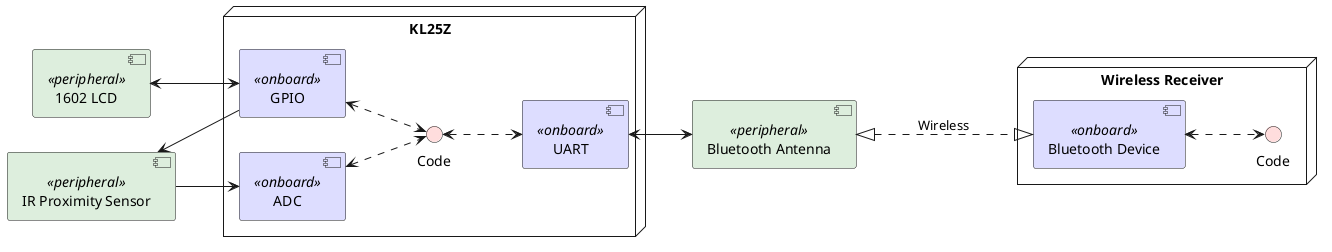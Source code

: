 @startuml

left to right direction

skinparam component {
        BackgroundColor<<peripheral>> #DDEEDD
        BackgroundColor<<onboard>> #DDDDFF
}
skinparam interface {
        BackgroundColor #FFDDDD
}

component "1602 LCD" as lcd <<peripheral>>
component "IR Proximity Sensor" as irSensor <<peripheral>>
component "Bluetooth Antenna" as bluetooth <<peripheral>>

node "KL25Z" as board {
        interface "Code" as boardCode

        component "UART" as boardUART <<onboard>>
        component "GPIO" as boardGPIO <<onboard>>
        component "ADC" as boardADC <<onboard>>

        boardGPIO <..> boardCode
        boardADC <..> boardCode
        boardCode <..> boardUART
}

node "Wireless Receiver" as receiver {
        interface "Code" as receiverCode

        component "Bluetooth Device" as receiverBluetooth <<onboard>>

        receiverBluetooth <..> receiverCode
}

' Interconnection
bluetooth <|...|> receiverBluetooth :Wireless

boardUART <--> bluetooth
lcd <--> boardGPIO
irSensor  <--  boardGPIO
irSensor   --> boardADC

@enduml
